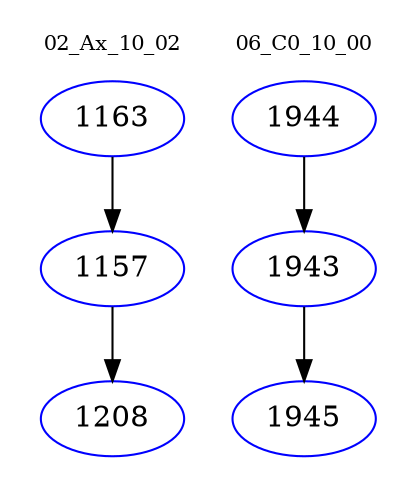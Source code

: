 digraph{
subgraph cluster_0 {
color = white
label = "02_Ax_10_02";
fontsize=10;
T0_1163 [label="1163", color="blue"]
T0_1163 -> T0_1157 [color="black"]
T0_1157 [label="1157", color="blue"]
T0_1157 -> T0_1208 [color="black"]
T0_1208 [label="1208", color="blue"]
}
subgraph cluster_1 {
color = white
label = "06_C0_10_00";
fontsize=10;
T1_1944 [label="1944", color="blue"]
T1_1944 -> T1_1943 [color="black"]
T1_1943 [label="1943", color="blue"]
T1_1943 -> T1_1945 [color="black"]
T1_1945 [label="1945", color="blue"]
}
}
